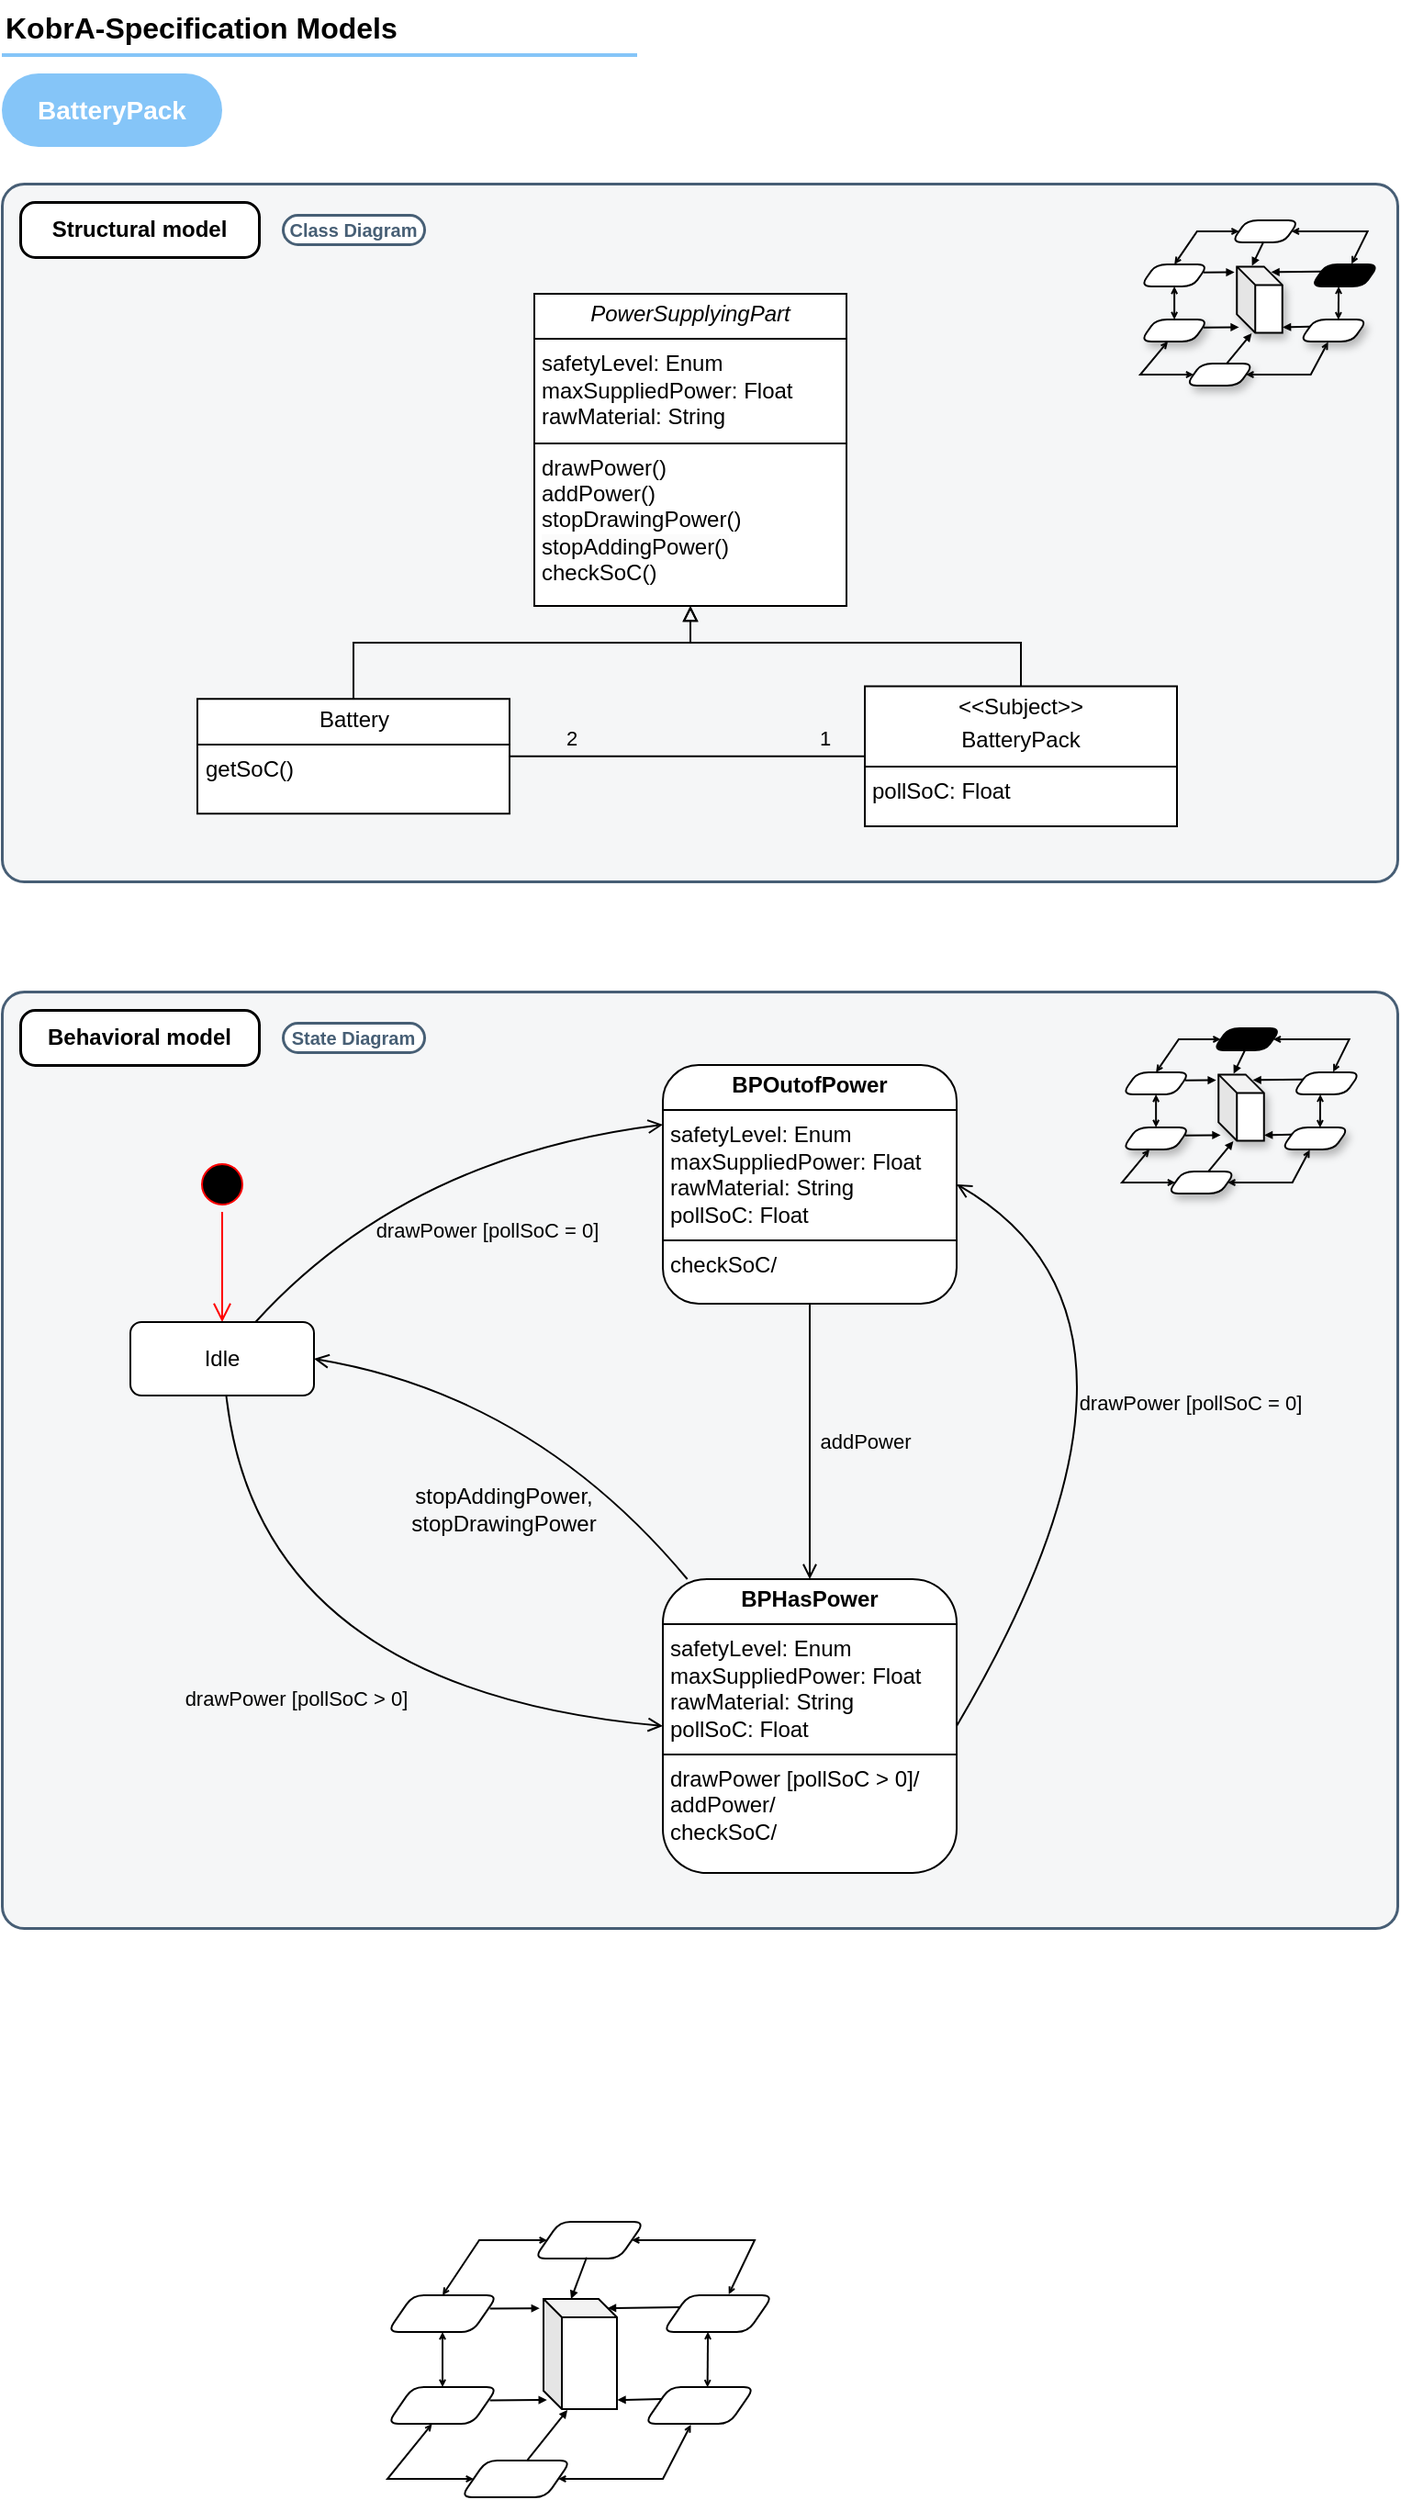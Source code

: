 <mxfile version="26.0.4">
  <diagram name="Page-1" id="dAf6fVYAmUhkkcVzqibn">
    <mxGraphModel dx="1129" dy="749" grid="1" gridSize="10" guides="1" tooltips="1" connect="1" arrows="1" fold="1" page="1" pageScale="1" pageWidth="827" pageHeight="1169" math="0" shadow="0">
      <root>
        <mxCell id="0" />
        <mxCell id="1" parent="0" />
        <mxCell id="8q97kudcN3n-cvF4AVTS-33" value="" style="rounded=1;whiteSpace=wrap;html=1;strokeColor=#475E75;fillColor=#F5F6F7;arcSize=24;absoluteArcSize=1;imageWidth=64;imageHeight=64;strokeWidth=1.5;" vertex="1" parent="1">
          <mxGeometry x="40" y="140" width="760" height="380" as="geometry" />
        </mxCell>
        <mxCell id="8q97kudcN3n-cvF4AVTS-22" value="&lt;b&gt;KobrA-Specification Models&lt;/b&gt;" style="text;fontSize=16;verticalAlign=middle;strokeColor=none;fillColor=none;whiteSpace=wrap;html=1;" vertex="1" parent="1">
          <mxGeometry x="40" y="40" width="346" height="30" as="geometry" />
        </mxCell>
        <mxCell id="8q97kudcN3n-cvF4AVTS-23" value="" style="dashed=0;shape=line;strokeWidth=2;noLabel=1;strokeColor=#0C8CF2;opacity=50;" vertex="1" parent="1">
          <mxGeometry x="40" y="65" width="346" height="10" as="geometry" />
        </mxCell>
        <mxCell id="8q97kudcN3n-cvF4AVTS-28" style="edgeStyle=orthogonalEdgeStyle;rounded=0;orthogonalLoop=1;jettySize=auto;html=1;entryX=0;entryY=0.5;entryDx=0;entryDy=0;endArrow=none;endFill=0;endSize=16;exitX=1;exitY=0.5;exitDx=0;exitDy=0;" edge="1" parent="1" source="8q97kudcN3n-cvF4AVTS-277" target="8q97kudcN3n-cvF4AVTS-275">
          <mxGeometry relative="1" as="geometry">
            <mxPoint x="336.0" y="525" as="sourcePoint" />
            <mxPoint x="440" y="525" as="targetPoint" />
          </mxGeometry>
        </mxCell>
        <mxCell id="8q97kudcN3n-cvF4AVTS-218" value="1" style="edgeLabel;html=1;align=center;verticalAlign=middle;resizable=0;points=[];labelBackgroundColor=none;" vertex="1" connectable="0" parent="8q97kudcN3n-cvF4AVTS-28">
          <mxGeometry x="0.731" y="-1" relative="1" as="geometry">
            <mxPoint x="4" y="-11" as="offset" />
          </mxGeometry>
        </mxCell>
        <mxCell id="8q97kudcN3n-cvF4AVTS-219" value="2" style="edgeLabel;html=1;align=center;verticalAlign=middle;resizable=0;points=[];labelBackgroundColor=none;" vertex="1" connectable="0" parent="8q97kudcN3n-cvF4AVTS-28">
          <mxGeometry x="-0.575" relative="1" as="geometry">
            <mxPoint x="-8" y="-10" as="offset" />
          </mxGeometry>
        </mxCell>
        <mxCell id="8q97kudcN3n-cvF4AVTS-34" value="&lt;b&gt;Structural model&lt;/b&gt;" style="rounded=1;whiteSpace=wrap;html=1;strokeWidth=1.5;arcSize=16;perimeterSpacing=0;absoluteArcSize=1;" vertex="1" parent="1">
          <mxGeometry x="50" y="150" width="130" height="30" as="geometry" />
        </mxCell>
        <mxCell id="8q97kudcN3n-cvF4AVTS-36" value="" style="rounded=1;whiteSpace=wrap;html=1;strokeColor=#475E75;fillColor=#F5F6F7;arcSize=24;absoluteArcSize=1;imageWidth=64;imageHeight=64;strokeWidth=1.5;" vertex="1" parent="1">
          <mxGeometry x="40" y="580" width="760" height="510" as="geometry" />
        </mxCell>
        <mxCell id="8q97kudcN3n-cvF4AVTS-37" value="&lt;b&gt;Behavioral model&lt;/b&gt;" style="rounded=1;whiteSpace=wrap;html=1;strokeWidth=1.5;arcSize=16;perimeterSpacing=0;absoluteArcSize=1;" vertex="1" parent="1">
          <mxGeometry x="50" y="590" width="130" height="30" as="geometry" />
        </mxCell>
        <mxCell id="8q97kudcN3n-cvF4AVTS-171" value="" style="group;glass=0;" vertex="1" connectable="0" parent="1">
          <mxGeometry x="250" y="1250" width="210" height="150" as="geometry" />
        </mxCell>
        <mxCell id="8q97kudcN3n-cvF4AVTS-38" value="" style="shape=parallelogram;html=1;strokeWidth=1;perimeter=parallelogramPerimeter;whiteSpace=wrap;rounded=1;arcSize=12;size=0.23;" vertex="1" parent="8q97kudcN3n-cvF4AVTS-171">
          <mxGeometry x="150" y="40" width="60" height="20" as="geometry" />
        </mxCell>
        <mxCell id="8q97kudcN3n-cvF4AVTS-39" value="" style="shape=parallelogram;html=1;strokeWidth=1;perimeter=parallelogramPerimeter;whiteSpace=wrap;rounded=1;arcSize=12;size=0.23;" vertex="1" parent="8q97kudcN3n-cvF4AVTS-171">
          <mxGeometry x="80" width="60" height="20" as="geometry" />
        </mxCell>
        <mxCell id="8q97kudcN3n-cvF4AVTS-40" value="" style="shape=parallelogram;html=1;strokeWidth=1;perimeter=parallelogramPerimeter;whiteSpace=wrap;rounded=1;arcSize=12;size=0.23;" vertex="1" parent="8q97kudcN3n-cvF4AVTS-171">
          <mxGeometry y="40" width="60" height="20" as="geometry" />
        </mxCell>
        <mxCell id="8q97kudcN3n-cvF4AVTS-54" value="" style="edgeStyle=isometricEdgeStyle;endArrow=none;html=1;elbow=vertical;rounded=0;entryX=1;entryY=0.5;entryDx=0;entryDy=0;exitX=1;exitY=0.5;exitDx=0;exitDy=0;" edge="1" parent="8q97kudcN3n-cvF4AVTS-171" source="8q97kudcN3n-cvF4AVTS-39" target="8q97kudcN3n-cvF4AVTS-39">
          <mxGeometry width="50" height="100" relative="1" as="geometry">
            <mxPoint x="145" y="120" as="sourcePoint" />
            <mxPoint x="195" y="20" as="targetPoint" />
            <Array as="points" />
          </mxGeometry>
        </mxCell>
        <mxCell id="8q97kudcN3n-cvF4AVTS-66" value="" style="endArrow=open;html=1;rounded=0;endSize=2;entryX=1;entryY=0.5;entryDx=0;entryDy=0;exitX=0.598;exitY=-0.024;exitDx=0;exitDy=0;exitPerimeter=0;startArrow=open;startFill=0;endFill=0;startSize=2;" edge="1" parent="8q97kudcN3n-cvF4AVTS-171" source="8q97kudcN3n-cvF4AVTS-38" target="8q97kudcN3n-cvF4AVTS-39">
          <mxGeometry width="50" height="50" relative="1" as="geometry">
            <mxPoint x="190" y="50" as="sourcePoint" />
            <mxPoint x="153.1" y="20" as="targetPoint" />
            <Array as="points">
              <mxPoint x="200" y="10" />
            </Array>
          </mxGeometry>
        </mxCell>
        <mxCell id="8q97kudcN3n-cvF4AVTS-67" value="" style="endArrow=open;html=1;rounded=0;endSize=2;entryX=0;entryY=0.5;entryDx=0;entryDy=0;exitX=0.5;exitY=0;exitDx=0;exitDy=0;strokeColor=default;align=center;verticalAlign=middle;fontFamily=Helvetica;fontSize=11;fontColor=default;labelBackgroundColor=default;startArrow=open;startFill=0;startSize=2;endFill=0;" edge="1" parent="8q97kudcN3n-cvF4AVTS-171" source="8q97kudcN3n-cvF4AVTS-40" target="8q97kudcN3n-cvF4AVTS-39">
          <mxGeometry width="50" height="50" relative="1" as="geometry">
            <mxPoint x="96" y="40" as="sourcePoint" />
            <mxPoint x="83" y="20" as="targetPoint" />
            <Array as="points">
              <mxPoint x="50" y="10" />
            </Array>
          </mxGeometry>
        </mxCell>
        <mxCell id="8q97kudcN3n-cvF4AVTS-70" value="" style="shape=cube;whiteSpace=wrap;html=1;boundedLbl=1;backgroundOutline=1;darkOpacity=0.05;darkOpacity2=0.1;size=10;" vertex="1" parent="8q97kudcN3n-cvF4AVTS-171">
          <mxGeometry x="85" y="42" width="40" height="60" as="geometry" />
        </mxCell>
        <mxCell id="8q97kudcN3n-cvF4AVTS-71" value="" style="endArrow=block;html=1;rounded=0;exitX=0.475;exitY=0.969;exitDx=0;exitDy=0;exitPerimeter=0;entryX=0;entryY=0;entryDx=15;entryDy=0;entryPerimeter=0;endSize=2;strokeColor=default;align=center;verticalAlign=middle;fontFamily=Helvetica;fontSize=11;fontColor=default;labelBackgroundColor=default;endFill=1;" edge="1" parent="8q97kudcN3n-cvF4AVTS-171" source="8q97kudcN3n-cvF4AVTS-39" target="8q97kudcN3n-cvF4AVTS-70">
          <mxGeometry width="50" height="50" relative="1" as="geometry">
            <mxPoint x="120" y="130" as="sourcePoint" />
            <mxPoint x="170" y="80" as="targetPoint" />
          </mxGeometry>
        </mxCell>
        <mxCell id="8q97kudcN3n-cvF4AVTS-72" value="" style="endArrow=block;html=1;rounded=0;exitX=0;exitY=0.25;exitDx=0;exitDy=0;entryX=0;entryY=0;entryDx=35;entryDy=5;entryPerimeter=0;endSize=2;strokeColor=default;align=center;verticalAlign=middle;fontFamily=Helvetica;fontSize=11;fontColor=default;labelBackgroundColor=default;endFill=1;" edge="1" parent="8q97kudcN3n-cvF4AVTS-171" source="8q97kudcN3n-cvF4AVTS-38" target="8q97kudcN3n-cvF4AVTS-70">
          <mxGeometry width="50" height="50" relative="1" as="geometry">
            <mxPoint x="115" y="30" as="sourcePoint" />
            <mxPoint x="115" y="50" as="targetPoint" />
          </mxGeometry>
        </mxCell>
        <mxCell id="8q97kudcN3n-cvF4AVTS-73" value="" style="endArrow=block;html=1;rounded=0;exitX=0.93;exitY=0.361;exitDx=0;exitDy=0;entryX=-0.052;entryY=0.085;entryDx=0;entryDy=0;entryPerimeter=0;endSize=2;exitPerimeter=0;endFill=1;" edge="1" parent="8q97kudcN3n-cvF4AVTS-171" source="8q97kudcN3n-cvF4AVTS-40" target="8q97kudcN3n-cvF4AVTS-70">
          <mxGeometry width="50" height="50" relative="1" as="geometry">
            <mxPoint x="169" y="57" as="sourcePoint" />
            <mxPoint x="135" y="57" as="targetPoint" />
          </mxGeometry>
        </mxCell>
        <mxCell id="8q97kudcN3n-cvF4AVTS-74" value="" style="shape=parallelogram;html=1;strokeWidth=1;perimeter=parallelogramPerimeter;whiteSpace=wrap;rounded=1;arcSize=12;size=0.23;" vertex="1" parent="8q97kudcN3n-cvF4AVTS-171">
          <mxGeometry x="140" y="90" width="60" height="20" as="geometry" />
        </mxCell>
        <mxCell id="8q97kudcN3n-cvF4AVTS-75" value="" style="shape=parallelogram;html=1;strokeWidth=1;perimeter=parallelogramPerimeter;whiteSpace=wrap;rounded=1;arcSize=12;size=0.23;" vertex="1" parent="8q97kudcN3n-cvF4AVTS-171">
          <mxGeometry x="40" y="130" width="60" height="20" as="geometry" />
        </mxCell>
        <mxCell id="8q97kudcN3n-cvF4AVTS-76" value="" style="shape=parallelogram;html=1;strokeWidth=1;perimeter=parallelogramPerimeter;whiteSpace=wrap;rounded=1;arcSize=12;size=0.23;" vertex="1" parent="8q97kudcN3n-cvF4AVTS-171">
          <mxGeometry y="90" width="60" height="20" as="geometry" />
        </mxCell>
        <mxCell id="8q97kudcN3n-cvF4AVTS-77" value="" style="edgeStyle=isometricEdgeStyle;endArrow=none;html=1;elbow=vertical;rounded=0;entryX=1;entryY=0.5;entryDx=0;entryDy=0;exitX=1;exitY=0.5;exitDx=0;exitDy=0;" edge="1" parent="8q97kudcN3n-cvF4AVTS-171" source="8q97kudcN3n-cvF4AVTS-75" target="8q97kudcN3n-cvF4AVTS-75">
          <mxGeometry width="50" height="100" relative="1" as="geometry">
            <mxPoint x="135" y="170" as="sourcePoint" />
            <mxPoint x="185" y="70" as="targetPoint" />
            <Array as="points" />
          </mxGeometry>
        </mxCell>
        <mxCell id="8q97kudcN3n-cvF4AVTS-78" value="" style="endArrow=open;html=1;rounded=0;endSize=2;entryX=1;entryY=0.5;entryDx=0;entryDy=0;exitX=0.421;exitY=1.024;exitDx=0;exitDy=0;exitPerimeter=0;strokeColor=default;align=center;verticalAlign=middle;fontFamily=Helvetica;fontSize=11;fontColor=default;labelBackgroundColor=default;startArrow=open;startFill=0;startSize=2;endFill=0;" edge="1" parent="8q97kudcN3n-cvF4AVTS-171" source="8q97kudcN3n-cvF4AVTS-74" target="8q97kudcN3n-cvF4AVTS-75">
          <mxGeometry width="50" height="50" relative="1" as="geometry">
            <mxPoint x="180" y="100" as="sourcePoint" />
            <mxPoint x="143.1" y="70" as="targetPoint" />
            <Array as="points">
              <mxPoint x="150" y="140" />
            </Array>
          </mxGeometry>
        </mxCell>
        <mxCell id="8q97kudcN3n-cvF4AVTS-79" value="" style="endArrow=open;html=1;rounded=0;endSize=2;entryX=0;entryY=0.5;entryDx=0;entryDy=0;exitX=0.405;exitY=1.002;exitDx=0;exitDy=0;exitPerimeter=0;strokeColor=default;align=center;verticalAlign=middle;fontFamily=Helvetica;fontSize=11;fontColor=default;labelBackgroundColor=default;startArrow=open;startFill=0;startSize=2;endFill=0;" edge="1" parent="8q97kudcN3n-cvF4AVTS-171" source="8q97kudcN3n-cvF4AVTS-76" target="8q97kudcN3n-cvF4AVTS-75">
          <mxGeometry width="50" height="50" relative="1" as="geometry">
            <mxPoint x="86" y="90" as="sourcePoint" />
            <mxPoint x="73" y="70" as="targetPoint" />
            <Array as="points">
              <mxPoint y="140" />
            </Array>
          </mxGeometry>
        </mxCell>
        <mxCell id="8q97kudcN3n-cvF4AVTS-80" value="" style="endArrow=block;html=1;rounded=0;exitX=0.605;exitY=-0.013;exitDx=0;exitDy=0;exitPerimeter=0;entryX=0.326;entryY=1.008;entryDx=0;entryDy=0;entryPerimeter=0;endSize=2;strokeColor=default;align=center;verticalAlign=middle;fontFamily=Helvetica;fontSize=11;fontColor=default;labelBackgroundColor=default;endFill=1;" edge="1" parent="8q97kudcN3n-cvF4AVTS-171" source="8q97kudcN3n-cvF4AVTS-75" target="8q97kudcN3n-cvF4AVTS-70">
          <mxGeometry width="50" height="50" relative="1" as="geometry">
            <mxPoint x="110" y="180" as="sourcePoint" />
            <mxPoint x="95" y="92" as="targetPoint" />
          </mxGeometry>
        </mxCell>
        <mxCell id="8q97kudcN3n-cvF4AVTS-81" value="" style="endArrow=block;html=1;rounded=0;exitX=0;exitY=0.25;exitDx=0;exitDy=0;endSize=2;entryX=1.006;entryY=0.917;entryDx=0;entryDy=0;entryPerimeter=0;strokeColor=default;align=center;verticalAlign=middle;fontFamily=Helvetica;fontSize=11;fontColor=default;labelBackgroundColor=default;endFill=1;" edge="1" parent="8q97kudcN3n-cvF4AVTS-171" source="8q97kudcN3n-cvF4AVTS-74" target="8q97kudcN3n-cvF4AVTS-70">
          <mxGeometry width="50" height="50" relative="1" as="geometry">
            <mxPoint x="105" y="80" as="sourcePoint" />
            <mxPoint x="130" y="97" as="targetPoint" />
          </mxGeometry>
        </mxCell>
        <mxCell id="8q97kudcN3n-cvF4AVTS-82" value="" style="endArrow=block;html=1;rounded=0;exitX=0.93;exitY=0.361;exitDx=0;exitDy=0;entryX=0.047;entryY=0.917;entryDx=0;entryDy=0;entryPerimeter=0;endSize=2;exitPerimeter=0;strokeColor=default;align=center;verticalAlign=middle;fontFamily=Helvetica;fontSize=11;fontColor=default;labelBackgroundColor=default;endFill=1;" edge="1" parent="8q97kudcN3n-cvF4AVTS-171" source="8q97kudcN3n-cvF4AVTS-76" target="8q97kudcN3n-cvF4AVTS-70">
          <mxGeometry width="50" height="50" relative="1" as="geometry">
            <mxPoint x="159" y="107" as="sourcePoint" />
            <mxPoint x="78" y="97" as="targetPoint" />
          </mxGeometry>
        </mxCell>
        <mxCell id="8q97kudcN3n-cvF4AVTS-83" value="" style="endArrow=open;startArrow=open;html=1;rounded=0;entryX=0.5;entryY=1;entryDx=0;entryDy=0;exitX=0.5;exitY=0;exitDx=0;exitDy=0;endSize=2;startSize=2;startFill=0;endFill=0;" edge="1" parent="8q97kudcN3n-cvF4AVTS-171" source="8q97kudcN3n-cvF4AVTS-76" target="8q97kudcN3n-cvF4AVTS-40">
          <mxGeometry width="50" height="50" relative="1" as="geometry">
            <mxPoint x="20" y="100" as="sourcePoint" />
            <mxPoint x="70" y="50" as="targetPoint" />
          </mxGeometry>
        </mxCell>
        <mxCell id="8q97kudcN3n-cvF4AVTS-84" value="" style="endArrow=open;startArrow=open;html=1;rounded=0;entryX=0.409;entryY=0.996;entryDx=0;entryDy=0;exitX=0.572;exitY=0.009;exitDx=0;exitDy=0;endSize=2;startSize=2;startFill=0;endFill=0;entryPerimeter=0;exitPerimeter=0;" edge="1" parent="8q97kudcN3n-cvF4AVTS-171" source="8q97kudcN3n-cvF4AVTS-74" target="8q97kudcN3n-cvF4AVTS-38">
          <mxGeometry width="50" height="50" relative="1" as="geometry">
            <mxPoint x="179.81" y="90" as="sourcePoint" />
            <mxPoint x="179.81" y="60" as="targetPoint" />
          </mxGeometry>
        </mxCell>
        <mxCell id="8q97kudcN3n-cvF4AVTS-172" value="" style="group;glass=0;shadow=0;" vertex="1" connectable="0" parent="1">
          <mxGeometry x="650" y="600" width="130" height="90" as="geometry" />
        </mxCell>
        <mxCell id="8q97kudcN3n-cvF4AVTS-173" value="" style="shape=parallelogram;html=1;strokeWidth=1;perimeter=parallelogramPerimeter;whiteSpace=wrap;rounded=1;arcSize=12;size=0.23;shadow=0;" vertex="1" parent="8q97kudcN3n-cvF4AVTS-172">
          <mxGeometry x="92.857" y="24" width="37.143" height="12" as="geometry" />
        </mxCell>
        <mxCell id="8q97kudcN3n-cvF4AVTS-174" value="" style="shape=parallelogram;html=1;strokeWidth=1;perimeter=parallelogramPerimeter;whiteSpace=wrap;rounded=1;arcSize=12;size=0.23;shadow=0;fillColor=#000000;" vertex="1" parent="8q97kudcN3n-cvF4AVTS-172">
          <mxGeometry x="49.524" width="37.143" height="12" as="geometry" />
        </mxCell>
        <mxCell id="8q97kudcN3n-cvF4AVTS-175" value="" style="shape=parallelogram;html=1;strokeWidth=1;perimeter=parallelogramPerimeter;whiteSpace=wrap;rounded=1;arcSize=12;size=0.23;shadow=0;" vertex="1" parent="8q97kudcN3n-cvF4AVTS-172">
          <mxGeometry y="24" width="37.143" height="12" as="geometry" />
        </mxCell>
        <mxCell id="8q97kudcN3n-cvF4AVTS-176" value="" style="edgeStyle=isometricEdgeStyle;endArrow=none;html=1;elbow=vertical;rounded=0;entryX=1;entryY=0.5;entryDx=0;entryDy=0;exitX=1;exitY=0.5;exitDx=0;exitDy=0;" edge="1" parent="8q97kudcN3n-cvF4AVTS-172" source="8q97kudcN3n-cvF4AVTS-174" target="8q97kudcN3n-cvF4AVTS-174">
          <mxGeometry width="50" height="100" relative="1" as="geometry">
            <mxPoint x="89.762" y="72" as="sourcePoint" />
            <mxPoint x="120.714" y="12" as="targetPoint" />
            <Array as="points" />
          </mxGeometry>
        </mxCell>
        <mxCell id="8q97kudcN3n-cvF4AVTS-177" value="" style="endArrow=open;html=1;rounded=0;endSize=2;entryX=1;entryY=0.5;entryDx=0;entryDy=0;exitX=0.598;exitY=-0.024;exitDx=0;exitDy=0;exitPerimeter=0;startArrow=open;startFill=0;endFill=0;startSize=2;" edge="1" parent="8q97kudcN3n-cvF4AVTS-172" source="8q97kudcN3n-cvF4AVTS-173" target="8q97kudcN3n-cvF4AVTS-174">
          <mxGeometry width="50" height="50" relative="1" as="geometry">
            <mxPoint x="117.619" y="30" as="sourcePoint" />
            <mxPoint x="94.776" y="12" as="targetPoint" />
            <Array as="points">
              <mxPoint x="123.81" y="6" />
            </Array>
          </mxGeometry>
        </mxCell>
        <mxCell id="8q97kudcN3n-cvF4AVTS-178" value="" style="endArrow=open;html=1;rounded=0;endSize=2;entryX=0;entryY=0.5;entryDx=0;entryDy=0;exitX=0.5;exitY=0;exitDx=0;exitDy=0;strokeColor=default;align=center;verticalAlign=middle;fontFamily=Helvetica;fontSize=11;fontColor=default;labelBackgroundColor=default;startArrow=open;startFill=0;startSize=2;endFill=0;" edge="1" parent="8q97kudcN3n-cvF4AVTS-172" source="8q97kudcN3n-cvF4AVTS-175" target="8q97kudcN3n-cvF4AVTS-174">
          <mxGeometry width="50" height="50" relative="1" as="geometry">
            <mxPoint x="59.429" y="24" as="sourcePoint" />
            <mxPoint x="51.381" y="12" as="targetPoint" />
            <Array as="points">
              <mxPoint x="30.952" y="6" />
            </Array>
          </mxGeometry>
        </mxCell>
        <mxCell id="8q97kudcN3n-cvF4AVTS-179" value="" style="shape=cube;whiteSpace=wrap;html=1;boundedLbl=1;backgroundOutline=1;darkOpacity=0.05;darkOpacity2=0.1;size=10;shadow=1;" vertex="1" parent="8q97kudcN3n-cvF4AVTS-172">
          <mxGeometry x="52.619" y="25.2" width="24.762" height="36" as="geometry" />
        </mxCell>
        <mxCell id="8q97kudcN3n-cvF4AVTS-180" value="" style="endArrow=block;html=1;rounded=0;exitX=0.475;exitY=0.969;exitDx=0;exitDy=0;exitPerimeter=0;entryX=0.332;entryY=-0.012;entryDx=0;entryDy=0;entryPerimeter=0;endSize=2;strokeColor=default;align=center;verticalAlign=middle;fontFamily=Helvetica;fontSize=11;fontColor=default;labelBackgroundColor=default;endFill=1;" edge="1" parent="8q97kudcN3n-cvF4AVTS-172" source="8q97kudcN3n-cvF4AVTS-174" target="8q97kudcN3n-cvF4AVTS-179">
          <mxGeometry width="50" height="50" relative="1" as="geometry">
            <mxPoint x="74.286" y="78" as="sourcePoint" />
            <mxPoint x="105.238" y="48" as="targetPoint" />
          </mxGeometry>
        </mxCell>
        <mxCell id="8q97kudcN3n-cvF4AVTS-181" value="" style="endArrow=block;html=1;rounded=0;exitX=0;exitY=0.25;exitDx=0;exitDy=0;entryX=0.753;entryY=0.083;entryDx=0;entryDy=0;entryPerimeter=0;endSize=2;strokeColor=default;align=center;verticalAlign=middle;fontFamily=Helvetica;fontSize=11;fontColor=default;labelBackgroundColor=default;endFill=1;" edge="1" parent="8q97kudcN3n-cvF4AVTS-172" source="8q97kudcN3n-cvF4AVTS-173" target="8q97kudcN3n-cvF4AVTS-179">
          <mxGeometry width="50" height="50" relative="1" as="geometry">
            <mxPoint x="71.19" y="18" as="sourcePoint" />
            <mxPoint x="71.19" y="30" as="targetPoint" />
          </mxGeometry>
        </mxCell>
        <mxCell id="8q97kudcN3n-cvF4AVTS-182" value="" style="endArrow=block;html=1;rounded=0;exitX=0.93;exitY=0.361;exitDx=0;exitDy=0;entryX=-0.052;entryY=0.085;entryDx=0;entryDy=0;entryPerimeter=0;endSize=2;exitPerimeter=0;endFill=1;" edge="1" parent="8q97kudcN3n-cvF4AVTS-172" source="8q97kudcN3n-cvF4AVTS-175" target="8q97kudcN3n-cvF4AVTS-179">
          <mxGeometry width="50" height="50" relative="1" as="geometry">
            <mxPoint x="104.619" y="34.2" as="sourcePoint" />
            <mxPoint x="83.571" y="34.2" as="targetPoint" />
          </mxGeometry>
        </mxCell>
        <mxCell id="8q97kudcN3n-cvF4AVTS-183" value="" style="shape=parallelogram;html=1;strokeWidth=1;perimeter=parallelogramPerimeter;whiteSpace=wrap;rounded=1;arcSize=12;size=0.23;shadow=1;" vertex="1" parent="8q97kudcN3n-cvF4AVTS-172">
          <mxGeometry x="86.667" y="54" width="37.143" height="12" as="geometry" />
        </mxCell>
        <mxCell id="8q97kudcN3n-cvF4AVTS-184" value="" style="shape=parallelogram;html=1;strokeWidth=1;perimeter=parallelogramPerimeter;whiteSpace=wrap;rounded=1;arcSize=12;size=0.23;shadow=1;" vertex="1" parent="8q97kudcN3n-cvF4AVTS-172">
          <mxGeometry x="24.762" y="78" width="37.143" height="12" as="geometry" />
        </mxCell>
        <mxCell id="8q97kudcN3n-cvF4AVTS-185" value="" style="shape=parallelogram;html=1;strokeWidth=1;perimeter=parallelogramPerimeter;whiteSpace=wrap;rounded=1;arcSize=12;size=0.23;shadow=1;" vertex="1" parent="8q97kudcN3n-cvF4AVTS-172">
          <mxGeometry y="54" width="37.143" height="12" as="geometry" />
        </mxCell>
        <mxCell id="8q97kudcN3n-cvF4AVTS-186" value="" style="edgeStyle=isometricEdgeStyle;endArrow=none;html=1;elbow=vertical;rounded=0;entryX=1;entryY=0.5;entryDx=0;entryDy=0;exitX=1;exitY=0.5;exitDx=0;exitDy=0;" edge="1" parent="8q97kudcN3n-cvF4AVTS-172" source="8q97kudcN3n-cvF4AVTS-184" target="8q97kudcN3n-cvF4AVTS-184">
          <mxGeometry width="50" height="100" relative="1" as="geometry">
            <mxPoint x="83.571" y="102" as="sourcePoint" />
            <mxPoint x="114.524" y="42" as="targetPoint" />
            <Array as="points" />
          </mxGeometry>
        </mxCell>
        <mxCell id="8q97kudcN3n-cvF4AVTS-187" value="" style="endArrow=open;html=1;rounded=0;endSize=2;entryX=1;entryY=0.5;entryDx=0;entryDy=0;exitX=0.421;exitY=1.024;exitDx=0;exitDy=0;exitPerimeter=0;strokeColor=default;align=center;verticalAlign=middle;fontFamily=Helvetica;fontSize=11;fontColor=default;labelBackgroundColor=default;startArrow=open;startFill=0;startSize=2;endFill=0;" edge="1" parent="8q97kudcN3n-cvF4AVTS-172" source="8q97kudcN3n-cvF4AVTS-183" target="8q97kudcN3n-cvF4AVTS-184">
          <mxGeometry width="50" height="50" relative="1" as="geometry">
            <mxPoint x="111.429" y="60" as="sourcePoint" />
            <mxPoint x="88.586" y="42" as="targetPoint" />
            <Array as="points">
              <mxPoint x="92.857" y="84" />
            </Array>
          </mxGeometry>
        </mxCell>
        <mxCell id="8q97kudcN3n-cvF4AVTS-188" value="" style="endArrow=open;html=1;rounded=0;endSize=2;entryX=0;entryY=0.5;entryDx=0;entryDy=0;exitX=0.405;exitY=1.002;exitDx=0;exitDy=0;exitPerimeter=0;strokeColor=default;align=center;verticalAlign=middle;fontFamily=Helvetica;fontSize=11;fontColor=default;labelBackgroundColor=default;startArrow=open;startFill=0;startSize=2;endFill=0;" edge="1" parent="8q97kudcN3n-cvF4AVTS-172" source="8q97kudcN3n-cvF4AVTS-185" target="8q97kudcN3n-cvF4AVTS-184">
          <mxGeometry width="50" height="50" relative="1" as="geometry">
            <mxPoint x="53.238" y="54" as="sourcePoint" />
            <mxPoint x="45.19" y="42" as="targetPoint" />
            <Array as="points">
              <mxPoint y="84" />
            </Array>
          </mxGeometry>
        </mxCell>
        <mxCell id="8q97kudcN3n-cvF4AVTS-189" value="" style="endArrow=block;html=1;rounded=0;exitX=0.605;exitY=-0.013;exitDx=0;exitDy=0;exitPerimeter=0;entryX=0.326;entryY=1.008;entryDx=0;entryDy=0;entryPerimeter=0;endSize=2;strokeColor=default;align=center;verticalAlign=middle;fontFamily=Helvetica;fontSize=11;fontColor=default;labelBackgroundColor=default;endFill=1;" edge="1" parent="8q97kudcN3n-cvF4AVTS-172" source="8q97kudcN3n-cvF4AVTS-184" target="8q97kudcN3n-cvF4AVTS-179">
          <mxGeometry width="50" height="50" relative="1" as="geometry">
            <mxPoint x="68.095" y="108" as="sourcePoint" />
            <mxPoint x="58.81" y="55.2" as="targetPoint" />
          </mxGeometry>
        </mxCell>
        <mxCell id="8q97kudcN3n-cvF4AVTS-190" value="" style="endArrow=block;html=1;rounded=0;exitX=0;exitY=0.25;exitDx=0;exitDy=0;endSize=2;entryX=1.006;entryY=0.917;entryDx=0;entryDy=0;entryPerimeter=0;strokeColor=default;align=center;verticalAlign=middle;fontFamily=Helvetica;fontSize=11;fontColor=default;labelBackgroundColor=default;endFill=1;" edge="1" parent="8q97kudcN3n-cvF4AVTS-172" source="8q97kudcN3n-cvF4AVTS-183" target="8q97kudcN3n-cvF4AVTS-179">
          <mxGeometry width="50" height="50" relative="1" as="geometry">
            <mxPoint x="65" y="48" as="sourcePoint" />
            <mxPoint x="80.476" y="58.2" as="targetPoint" />
          </mxGeometry>
        </mxCell>
        <mxCell id="8q97kudcN3n-cvF4AVTS-191" value="" style="endArrow=block;html=1;rounded=0;exitX=0.93;exitY=0.361;exitDx=0;exitDy=0;entryX=0.047;entryY=0.917;entryDx=0;entryDy=0;entryPerimeter=0;endSize=2;exitPerimeter=0;strokeColor=default;align=center;verticalAlign=middle;fontFamily=Helvetica;fontSize=11;fontColor=default;labelBackgroundColor=default;endFill=1;" edge="1" parent="8q97kudcN3n-cvF4AVTS-172" source="8q97kudcN3n-cvF4AVTS-185" target="8q97kudcN3n-cvF4AVTS-179">
          <mxGeometry width="50" height="50" relative="1" as="geometry">
            <mxPoint x="98.429" y="64.2" as="sourcePoint" />
            <mxPoint x="48.286" y="58.2" as="targetPoint" />
          </mxGeometry>
        </mxCell>
        <mxCell id="8q97kudcN3n-cvF4AVTS-192" value="" style="endArrow=open;startArrow=open;html=1;rounded=0;entryX=0.5;entryY=1;entryDx=0;entryDy=0;exitX=0.5;exitY=0;exitDx=0;exitDy=0;endSize=2;startSize=2;startFill=0;endFill=0;" edge="1" parent="8q97kudcN3n-cvF4AVTS-172" source="8q97kudcN3n-cvF4AVTS-185" target="8q97kudcN3n-cvF4AVTS-175">
          <mxGeometry width="50" height="50" relative="1" as="geometry">
            <mxPoint x="12.381" y="60" as="sourcePoint" />
            <mxPoint x="43.333" y="30" as="targetPoint" />
          </mxGeometry>
        </mxCell>
        <mxCell id="8q97kudcN3n-cvF4AVTS-193" value="" style="endArrow=open;startArrow=open;html=1;rounded=0;entryX=0.409;entryY=0.996;entryDx=0;entryDy=0;exitX=0.572;exitY=0.009;exitDx=0;exitDy=0;endSize=2;startSize=2;startFill=0;endFill=0;entryPerimeter=0;exitPerimeter=0;" edge="1" parent="8q97kudcN3n-cvF4AVTS-172" source="8q97kudcN3n-cvF4AVTS-183" target="8q97kudcN3n-cvF4AVTS-173">
          <mxGeometry width="50" height="50" relative="1" as="geometry">
            <mxPoint x="111.311" y="54" as="sourcePoint" />
            <mxPoint x="111.311" y="36" as="targetPoint" />
          </mxGeometry>
        </mxCell>
        <mxCell id="8q97kudcN3n-cvF4AVTS-220" value="" style="group;glass=0;shadow=0;" vertex="1" connectable="0" parent="1">
          <mxGeometry x="660" y="160" width="130" height="90" as="geometry" />
        </mxCell>
        <mxCell id="8q97kudcN3n-cvF4AVTS-221" value="" style="shape=parallelogram;html=1;strokeWidth=1;perimeter=parallelogramPerimeter;whiteSpace=wrap;rounded=1;arcSize=12;size=0.23;fillColor=#000000;shadow=0;" vertex="1" parent="8q97kudcN3n-cvF4AVTS-220">
          <mxGeometry x="92.857" y="24" width="37.143" height="12" as="geometry" />
        </mxCell>
        <mxCell id="8q97kudcN3n-cvF4AVTS-222" value="" style="shape=parallelogram;html=1;strokeWidth=1;perimeter=parallelogramPerimeter;whiteSpace=wrap;rounded=1;arcSize=12;size=0.23;shadow=0;" vertex="1" parent="8q97kudcN3n-cvF4AVTS-220">
          <mxGeometry x="49.524" width="37.143" height="12" as="geometry" />
        </mxCell>
        <mxCell id="8q97kudcN3n-cvF4AVTS-223" value="" style="shape=parallelogram;html=1;strokeWidth=1;perimeter=parallelogramPerimeter;whiteSpace=wrap;rounded=1;arcSize=12;size=0.23;shadow=0;" vertex="1" parent="8q97kudcN3n-cvF4AVTS-220">
          <mxGeometry y="24" width="37.143" height="12" as="geometry" />
        </mxCell>
        <mxCell id="8q97kudcN3n-cvF4AVTS-224" value="" style="edgeStyle=isometricEdgeStyle;endArrow=none;html=1;elbow=vertical;rounded=0;entryX=1;entryY=0.5;entryDx=0;entryDy=0;exitX=1;exitY=0.5;exitDx=0;exitDy=0;" edge="1" parent="8q97kudcN3n-cvF4AVTS-220" source="8q97kudcN3n-cvF4AVTS-222" target="8q97kudcN3n-cvF4AVTS-222">
          <mxGeometry width="50" height="100" relative="1" as="geometry">
            <mxPoint x="89.762" y="72" as="sourcePoint" />
            <mxPoint x="120.714" y="12" as="targetPoint" />
            <Array as="points" />
          </mxGeometry>
        </mxCell>
        <mxCell id="8q97kudcN3n-cvF4AVTS-225" value="" style="endArrow=open;html=1;rounded=0;endSize=2;entryX=1;entryY=0.5;entryDx=0;entryDy=0;exitX=0.598;exitY=-0.024;exitDx=0;exitDy=0;exitPerimeter=0;startArrow=open;startFill=0;endFill=0;startSize=2;" edge="1" parent="8q97kudcN3n-cvF4AVTS-220" source="8q97kudcN3n-cvF4AVTS-221" target="8q97kudcN3n-cvF4AVTS-222">
          <mxGeometry width="50" height="50" relative="1" as="geometry">
            <mxPoint x="117.619" y="30" as="sourcePoint" />
            <mxPoint x="94.776" y="12" as="targetPoint" />
            <Array as="points">
              <mxPoint x="123.81" y="6" />
            </Array>
          </mxGeometry>
        </mxCell>
        <mxCell id="8q97kudcN3n-cvF4AVTS-226" value="" style="endArrow=open;html=1;rounded=0;endSize=2;entryX=0;entryY=0.5;entryDx=0;entryDy=0;exitX=0.5;exitY=0;exitDx=0;exitDy=0;strokeColor=default;align=center;verticalAlign=middle;fontFamily=Helvetica;fontSize=11;fontColor=default;labelBackgroundColor=default;startArrow=open;startFill=0;startSize=2;endFill=0;" edge="1" parent="8q97kudcN3n-cvF4AVTS-220" source="8q97kudcN3n-cvF4AVTS-223" target="8q97kudcN3n-cvF4AVTS-222">
          <mxGeometry width="50" height="50" relative="1" as="geometry">
            <mxPoint x="59.429" y="24" as="sourcePoint" />
            <mxPoint x="51.381" y="12" as="targetPoint" />
            <Array as="points">
              <mxPoint x="30.952" y="6" />
            </Array>
          </mxGeometry>
        </mxCell>
        <mxCell id="8q97kudcN3n-cvF4AVTS-227" value="" style="shape=cube;whiteSpace=wrap;html=1;boundedLbl=1;backgroundOutline=1;darkOpacity=0.05;darkOpacity2=0.1;size=10;shadow=1;" vertex="1" parent="8q97kudcN3n-cvF4AVTS-220">
          <mxGeometry x="52.619" y="25.2" width="24.762" height="36" as="geometry" />
        </mxCell>
        <mxCell id="8q97kudcN3n-cvF4AVTS-228" value="" style="endArrow=block;html=1;rounded=0;exitX=0.475;exitY=0.969;exitDx=0;exitDy=0;exitPerimeter=0;entryX=0.332;entryY=-0.012;entryDx=0;entryDy=0;entryPerimeter=0;endSize=2;strokeColor=default;align=center;verticalAlign=middle;fontFamily=Helvetica;fontSize=11;fontColor=default;labelBackgroundColor=default;endFill=1;" edge="1" parent="8q97kudcN3n-cvF4AVTS-220" source="8q97kudcN3n-cvF4AVTS-222" target="8q97kudcN3n-cvF4AVTS-227">
          <mxGeometry width="50" height="50" relative="1" as="geometry">
            <mxPoint x="74.286" y="78" as="sourcePoint" />
            <mxPoint x="105.238" y="48" as="targetPoint" />
          </mxGeometry>
        </mxCell>
        <mxCell id="8q97kudcN3n-cvF4AVTS-229" value="" style="endArrow=block;html=1;rounded=0;exitX=0;exitY=0.25;exitDx=0;exitDy=0;entryX=0.753;entryY=0.083;entryDx=0;entryDy=0;entryPerimeter=0;endSize=2;strokeColor=default;align=center;verticalAlign=middle;fontFamily=Helvetica;fontSize=11;fontColor=default;labelBackgroundColor=default;endFill=1;" edge="1" parent="8q97kudcN3n-cvF4AVTS-220" source="8q97kudcN3n-cvF4AVTS-221" target="8q97kudcN3n-cvF4AVTS-227">
          <mxGeometry width="50" height="50" relative="1" as="geometry">
            <mxPoint x="71.19" y="18" as="sourcePoint" />
            <mxPoint x="71.19" y="30" as="targetPoint" />
          </mxGeometry>
        </mxCell>
        <mxCell id="8q97kudcN3n-cvF4AVTS-230" value="" style="endArrow=block;html=1;rounded=0;exitX=0.93;exitY=0.361;exitDx=0;exitDy=0;entryX=-0.052;entryY=0.085;entryDx=0;entryDy=0;entryPerimeter=0;endSize=2;exitPerimeter=0;endFill=1;" edge="1" parent="8q97kudcN3n-cvF4AVTS-220" source="8q97kudcN3n-cvF4AVTS-223" target="8q97kudcN3n-cvF4AVTS-227">
          <mxGeometry width="50" height="50" relative="1" as="geometry">
            <mxPoint x="104.619" y="34.2" as="sourcePoint" />
            <mxPoint x="83.571" y="34.2" as="targetPoint" />
          </mxGeometry>
        </mxCell>
        <mxCell id="8q97kudcN3n-cvF4AVTS-231" value="" style="shape=parallelogram;html=1;strokeWidth=1;perimeter=parallelogramPerimeter;whiteSpace=wrap;rounded=1;arcSize=12;size=0.23;shadow=1;" vertex="1" parent="8q97kudcN3n-cvF4AVTS-220">
          <mxGeometry x="86.667" y="54" width="37.143" height="12" as="geometry" />
        </mxCell>
        <mxCell id="8q97kudcN3n-cvF4AVTS-232" value="" style="shape=parallelogram;html=1;strokeWidth=1;perimeter=parallelogramPerimeter;whiteSpace=wrap;rounded=1;arcSize=12;size=0.23;shadow=1;" vertex="1" parent="8q97kudcN3n-cvF4AVTS-220">
          <mxGeometry x="24.762" y="78" width="37.143" height="12" as="geometry" />
        </mxCell>
        <mxCell id="8q97kudcN3n-cvF4AVTS-233" value="" style="shape=parallelogram;html=1;strokeWidth=1;perimeter=parallelogramPerimeter;whiteSpace=wrap;rounded=1;arcSize=12;size=0.23;shadow=1;" vertex="1" parent="8q97kudcN3n-cvF4AVTS-220">
          <mxGeometry y="54" width="37.143" height="12" as="geometry" />
        </mxCell>
        <mxCell id="8q97kudcN3n-cvF4AVTS-234" value="" style="edgeStyle=isometricEdgeStyle;endArrow=none;html=1;elbow=vertical;rounded=0;entryX=1;entryY=0.5;entryDx=0;entryDy=0;exitX=1;exitY=0.5;exitDx=0;exitDy=0;" edge="1" parent="8q97kudcN3n-cvF4AVTS-220" source="8q97kudcN3n-cvF4AVTS-232" target="8q97kudcN3n-cvF4AVTS-232">
          <mxGeometry width="50" height="100" relative="1" as="geometry">
            <mxPoint x="83.571" y="102" as="sourcePoint" />
            <mxPoint x="114.524" y="42" as="targetPoint" />
            <Array as="points" />
          </mxGeometry>
        </mxCell>
        <mxCell id="8q97kudcN3n-cvF4AVTS-235" value="" style="endArrow=open;html=1;rounded=0;endSize=2;entryX=1;entryY=0.5;entryDx=0;entryDy=0;exitX=0.421;exitY=1.024;exitDx=0;exitDy=0;exitPerimeter=0;strokeColor=default;align=center;verticalAlign=middle;fontFamily=Helvetica;fontSize=11;fontColor=default;labelBackgroundColor=default;startArrow=open;startFill=0;startSize=2;endFill=0;" edge="1" parent="8q97kudcN3n-cvF4AVTS-220" source="8q97kudcN3n-cvF4AVTS-231" target="8q97kudcN3n-cvF4AVTS-232">
          <mxGeometry width="50" height="50" relative="1" as="geometry">
            <mxPoint x="111.429" y="60" as="sourcePoint" />
            <mxPoint x="88.586" y="42" as="targetPoint" />
            <Array as="points">
              <mxPoint x="92.857" y="84" />
            </Array>
          </mxGeometry>
        </mxCell>
        <mxCell id="8q97kudcN3n-cvF4AVTS-236" value="" style="endArrow=open;html=1;rounded=0;endSize=2;entryX=0;entryY=0.5;entryDx=0;entryDy=0;exitX=0.405;exitY=1.002;exitDx=0;exitDy=0;exitPerimeter=0;strokeColor=default;align=center;verticalAlign=middle;fontFamily=Helvetica;fontSize=11;fontColor=default;labelBackgroundColor=default;startArrow=open;startFill=0;startSize=2;endFill=0;" edge="1" parent="8q97kudcN3n-cvF4AVTS-220" source="8q97kudcN3n-cvF4AVTS-233" target="8q97kudcN3n-cvF4AVTS-232">
          <mxGeometry width="50" height="50" relative="1" as="geometry">
            <mxPoint x="53.238" y="54" as="sourcePoint" />
            <mxPoint x="45.19" y="42" as="targetPoint" />
            <Array as="points">
              <mxPoint y="84" />
            </Array>
          </mxGeometry>
        </mxCell>
        <mxCell id="8q97kudcN3n-cvF4AVTS-237" value="" style="endArrow=block;html=1;rounded=0;exitX=0.605;exitY=-0.013;exitDx=0;exitDy=0;exitPerimeter=0;entryX=0.326;entryY=1.008;entryDx=0;entryDy=0;entryPerimeter=0;endSize=2;strokeColor=default;align=center;verticalAlign=middle;fontFamily=Helvetica;fontSize=11;fontColor=default;labelBackgroundColor=default;endFill=1;" edge="1" parent="8q97kudcN3n-cvF4AVTS-220" source="8q97kudcN3n-cvF4AVTS-232" target="8q97kudcN3n-cvF4AVTS-227">
          <mxGeometry width="50" height="50" relative="1" as="geometry">
            <mxPoint x="68.095" y="108" as="sourcePoint" />
            <mxPoint x="58.81" y="55.2" as="targetPoint" />
          </mxGeometry>
        </mxCell>
        <mxCell id="8q97kudcN3n-cvF4AVTS-238" value="" style="endArrow=block;html=1;rounded=0;exitX=0;exitY=0.25;exitDx=0;exitDy=0;endSize=2;entryX=1.006;entryY=0.917;entryDx=0;entryDy=0;entryPerimeter=0;strokeColor=default;align=center;verticalAlign=middle;fontFamily=Helvetica;fontSize=11;fontColor=default;labelBackgroundColor=default;endFill=1;" edge="1" parent="8q97kudcN3n-cvF4AVTS-220" source="8q97kudcN3n-cvF4AVTS-231" target="8q97kudcN3n-cvF4AVTS-227">
          <mxGeometry width="50" height="50" relative="1" as="geometry">
            <mxPoint x="65" y="48" as="sourcePoint" />
            <mxPoint x="80.476" y="58.2" as="targetPoint" />
          </mxGeometry>
        </mxCell>
        <mxCell id="8q97kudcN3n-cvF4AVTS-239" value="" style="endArrow=block;html=1;rounded=0;exitX=0.93;exitY=0.361;exitDx=0;exitDy=0;entryX=0.047;entryY=0.917;entryDx=0;entryDy=0;entryPerimeter=0;endSize=2;exitPerimeter=0;strokeColor=default;align=center;verticalAlign=middle;fontFamily=Helvetica;fontSize=11;fontColor=default;labelBackgroundColor=default;endFill=1;" edge="1" parent="8q97kudcN3n-cvF4AVTS-220" source="8q97kudcN3n-cvF4AVTS-233" target="8q97kudcN3n-cvF4AVTS-227">
          <mxGeometry width="50" height="50" relative="1" as="geometry">
            <mxPoint x="98.429" y="64.2" as="sourcePoint" />
            <mxPoint x="48.286" y="58.2" as="targetPoint" />
          </mxGeometry>
        </mxCell>
        <mxCell id="8q97kudcN3n-cvF4AVTS-240" value="" style="endArrow=open;startArrow=open;html=1;rounded=0;entryX=0.5;entryY=1;entryDx=0;entryDy=0;exitX=0.5;exitY=0;exitDx=0;exitDy=0;endSize=2;startSize=2;startFill=0;endFill=0;" edge="1" parent="8q97kudcN3n-cvF4AVTS-220" source="8q97kudcN3n-cvF4AVTS-233" target="8q97kudcN3n-cvF4AVTS-223">
          <mxGeometry width="50" height="50" relative="1" as="geometry">
            <mxPoint x="12.381" y="60" as="sourcePoint" />
            <mxPoint x="43.333" y="30" as="targetPoint" />
          </mxGeometry>
        </mxCell>
        <mxCell id="8q97kudcN3n-cvF4AVTS-241" value="" style="endArrow=open;startArrow=open;html=1;rounded=0;entryX=0.409;entryY=0.996;entryDx=0;entryDy=0;exitX=0.572;exitY=0.009;exitDx=0;exitDy=0;endSize=2;startSize=2;startFill=0;endFill=0;entryPerimeter=0;exitPerimeter=0;" edge="1" parent="8q97kudcN3n-cvF4AVTS-220" source="8q97kudcN3n-cvF4AVTS-231" target="8q97kudcN3n-cvF4AVTS-221">
          <mxGeometry width="50" height="50" relative="1" as="geometry">
            <mxPoint x="111.311" y="54" as="sourcePoint" />
            <mxPoint x="111.311" y="36" as="targetPoint" />
          </mxGeometry>
        </mxCell>
        <mxCell id="8q97kudcN3n-cvF4AVTS-242" value="&lt;font size=&quot;1&quot; color=&quot;#475f75&quot;&gt;&lt;b style=&quot;&quot;&gt;Class Diagram&lt;/b&gt;&lt;/font&gt;" style="rounded=1;whiteSpace=wrap;html=1;arcSize=50;strokeColor=#475f75;fillColor=default;strokeWidth=1.5;" vertex="1" parent="1">
          <mxGeometry x="193" y="157" width="77" height="16" as="geometry" />
        </mxCell>
        <mxCell id="8q97kudcN3n-cvF4AVTS-243" value="&lt;font size=&quot;1&quot; color=&quot;#475f75&quot;&gt;&lt;b style=&quot;&quot;&gt;State Diagram&lt;/b&gt;&lt;/font&gt;" style="rounded=1;whiteSpace=wrap;html=1;arcSize=50;strokeColor=#475f75;fillColor=default;strokeWidth=1.5;" vertex="1" parent="1">
          <mxGeometry x="193" y="597" width="77" height="16" as="geometry" />
        </mxCell>
        <mxCell id="8q97kudcN3n-cvF4AVTS-244" value="" style="ellipse;html=1;shape=startState;fillColor=#000000;strokeColor=#ff0000;" vertex="1" parent="1">
          <mxGeometry x="145" y="670" width="30" height="30" as="geometry" />
        </mxCell>
        <mxCell id="8q97kudcN3n-cvF4AVTS-245" value="" style="edgeStyle=orthogonalEdgeStyle;html=1;verticalAlign=bottom;endArrow=open;endSize=8;strokeColor=#ff0000;rounded=0;entryX=0.5;entryY=0;entryDx=0;entryDy=0;" edge="1" source="8q97kudcN3n-cvF4AVTS-244" parent="1" target="8q97kudcN3n-cvF4AVTS-258">
          <mxGeometry relative="1" as="geometry">
            <mxPoint x="160" y="760" as="targetPoint" />
          </mxGeometry>
        </mxCell>
        <mxCell id="8q97kudcN3n-cvF4AVTS-262" style="rounded=0;orthogonalLoop=1;jettySize=auto;html=1;entryX=0;entryY=0.25;entryDx=0;entryDy=0;endArrow=open;endFill=0;elbow=vertical;curved=1;" edge="1" parent="1" source="8q97kudcN3n-cvF4AVTS-258" target="8q97kudcN3n-cvF4AVTS-260">
          <mxGeometry relative="1" as="geometry">
            <Array as="points">
              <mxPoint x="260" y="670" />
            </Array>
          </mxGeometry>
        </mxCell>
        <mxCell id="8q97kudcN3n-cvF4AVTS-263" value="drawPower [pollSoC = 0]" style="edgeLabel;html=1;align=center;verticalAlign=middle;resizable=0;points=[];labelBackgroundColor=none;" vertex="1" connectable="0" parent="8q97kudcN3n-cvF4AVTS-262">
          <mxGeometry x="-0.204" y="-25" relative="1" as="geometry">
            <mxPoint x="37" y="10" as="offset" />
          </mxGeometry>
        </mxCell>
        <mxCell id="8q97kudcN3n-cvF4AVTS-264" style="rounded=0;orthogonalLoop=1;jettySize=auto;html=1;entryX=0;entryY=0.5;entryDx=0;entryDy=0;curved=1;endArrow=open;endFill=0;" edge="1" parent="1" source="8q97kudcN3n-cvF4AVTS-258" target="8q97kudcN3n-cvF4AVTS-261">
          <mxGeometry relative="1" as="geometry">
            <Array as="points">
              <mxPoint x="180" y="960" />
            </Array>
          </mxGeometry>
        </mxCell>
        <mxCell id="8q97kudcN3n-cvF4AVTS-265" value="&lt;span style=&quot;&quot;&gt;drawPower [pollSoC &amp;gt; 0]&lt;/span&gt;" style="edgeLabel;html=1;align=center;verticalAlign=middle;resizable=0;points=[];labelBackgroundColor=none;" vertex="1" connectable="0" parent="8q97kudcN3n-cvF4AVTS-264">
          <mxGeometry x="-0.289" y="16" relative="1" as="geometry">
            <mxPoint x="7" y="31" as="offset" />
          </mxGeometry>
        </mxCell>
        <mxCell id="8q97kudcN3n-cvF4AVTS-258" value="Idle" style="shape=rect;rounded=1;html=1;whiteSpace=wrap;align=center;" vertex="1" parent="1">
          <mxGeometry x="110" y="760" width="100" height="40" as="geometry" />
        </mxCell>
        <mxCell id="8q97kudcN3n-cvF4AVTS-268" style="edgeStyle=orthogonalEdgeStyle;rounded=0;orthogonalLoop=1;jettySize=auto;html=1;entryX=0.5;entryY=0;entryDx=0;entryDy=0;endArrow=open;endFill=0;" edge="1" parent="1" source="8q97kudcN3n-cvF4AVTS-260" target="8q97kudcN3n-cvF4AVTS-261">
          <mxGeometry relative="1" as="geometry" />
        </mxCell>
        <mxCell id="8q97kudcN3n-cvF4AVTS-269" value="addPower" style="edgeLabel;html=1;align=center;verticalAlign=middle;resizable=0;points=[];labelBackgroundColor=none;" vertex="1" connectable="0" parent="8q97kudcN3n-cvF4AVTS-268">
          <mxGeometry x="-0.069" y="-1" relative="1" as="geometry">
            <mxPoint x="31" y="5" as="offset" />
          </mxGeometry>
        </mxCell>
        <mxCell id="8q97kudcN3n-cvF4AVTS-260" value="&lt;p style=&quot;margin:0px;margin-top:4px;text-align:center;&quot;&gt;&lt;b&gt;BPOutofPower&lt;/b&gt;&lt;/p&gt;&lt;hr size=&quot;1&quot; style=&quot;border-style:solid;&quot;&gt;&lt;p style=&quot;margin:0px;margin-left:4px;&quot;&gt;&lt;span style=&quot;background-color: initial; color: light-dark(rgb(0, 0, 0), rgb(255, 255, 255));&quot;&gt;safetyLevel:&lt;/span&gt;&lt;span style=&quot;background-color: initial; color: light-dark(rgb(0, 0, 0), rgb(255, 255, 255));&quot;&gt;&amp;nbsp;&lt;/span&gt;&lt;span style=&quot;background-color: transparent; color: light-dark(rgb(0, 0, 0), rgb(255, 255, 255));&quot;&gt;Enum&lt;/span&gt;&lt;/p&gt;&lt;p style=&quot;margin:0px;margin-left:4px;&quot;&gt;maxSuppliedPower:&lt;span style=&quot;background-color: initial;&quot;&gt;&amp;nbsp;&lt;/span&gt;&lt;span style=&quot;background-color: transparent; color: light-dark(rgb(0, 0, 0), rgb(255, 255, 255));&quot;&gt;Float&lt;/span&gt;&lt;/p&gt;&lt;p style=&quot;margin:0px;margin-left:4px;&quot;&gt;rawMaterial:&lt;span style=&quot;background-color: initial;&quot;&gt;&amp;nbsp;String&lt;/span&gt;&lt;/p&gt;&lt;p style=&quot;margin:0px;margin-left:4px;&quot;&gt;pollSoC: Float&lt;/p&gt;&lt;hr size=&quot;1&quot; style=&quot;border-style:solid;&quot;&gt;&lt;p style=&quot;margin:0px;margin-left:4px;&quot;&gt;checkSoC/&lt;/p&gt;&lt;p style=&quot;margin:0px;margin-left:4px;&quot;&gt;&lt;br&gt;&lt;/p&gt;" style="verticalAlign=top;align=left;overflow=fill;html=1;whiteSpace=wrap;rounded=1;" vertex="1" parent="1">
          <mxGeometry x="400" y="620" width="160" height="130" as="geometry" />
        </mxCell>
        <mxCell id="8q97kudcN3n-cvF4AVTS-266" style="rounded=0;orthogonalLoop=1;jettySize=auto;html=1;entryX=1;entryY=0.5;entryDx=0;entryDy=0;endArrow=open;endFill=0;curved=1;exitX=1;exitY=0.5;exitDx=0;exitDy=0;" edge="1" parent="1" source="8q97kudcN3n-cvF4AVTS-261" target="8q97kudcN3n-cvF4AVTS-260">
          <mxGeometry relative="1" as="geometry">
            <Array as="points">
              <mxPoint x="690" y="760" />
            </Array>
          </mxGeometry>
        </mxCell>
        <mxCell id="8q97kudcN3n-cvF4AVTS-267" value="&lt;span style=&quot;&quot;&gt;drawPower [pollSoC = 0]&lt;/span&gt;" style="edgeLabel;html=1;align=center;verticalAlign=middle;resizable=0;points=[];labelBackgroundColor=none;" vertex="1" connectable="0" parent="8q97kudcN3n-cvF4AVTS-266">
          <mxGeometry x="0.35" y="40" relative="1" as="geometry">
            <mxPoint x="33" y="18" as="offset" />
          </mxGeometry>
        </mxCell>
        <mxCell id="8q97kudcN3n-cvF4AVTS-272" style="rounded=0;orthogonalLoop=1;jettySize=auto;html=1;entryX=1;entryY=0.5;entryDx=0;entryDy=0;curved=1;endArrow=open;endFill=0;" edge="1" parent="1" source="8q97kudcN3n-cvF4AVTS-261" target="8q97kudcN3n-cvF4AVTS-258">
          <mxGeometry relative="1" as="geometry">
            <Array as="points">
              <mxPoint x="330" y="800" />
            </Array>
          </mxGeometry>
        </mxCell>
        <mxCell id="8q97kudcN3n-cvF4AVTS-274" value="&lt;span style=&quot;font-size: 12px; text-align: left; text-wrap-mode: wrap;&quot;&gt;stopAddingPower,&lt;/span&gt;&lt;div&gt;&lt;span style=&quot;font-size: 12px;&quot;&gt;stopDrawingPower&lt;/span&gt;&lt;span style=&quot;font-size: 12px; text-align: left; text-wrap-mode: wrap;&quot;&gt;&lt;/span&gt;&lt;/div&gt;" style="edgeLabel;html=1;align=center;verticalAlign=middle;resizable=0;points=[];labelBackgroundColor=none;" vertex="1" connectable="0" parent="8q97kudcN3n-cvF4AVTS-272">
          <mxGeometry x="-0.098" y="8" relative="1" as="geometry">
            <mxPoint x="-22" y="44" as="offset" />
          </mxGeometry>
        </mxCell>
        <mxCell id="8q97kudcN3n-cvF4AVTS-261" value="&lt;p style=&quot;margin:0px;margin-top:4px;text-align:center;&quot;&gt;&lt;b&gt;BPHasPower&lt;/b&gt;&lt;/p&gt;&lt;hr size=&quot;1&quot; style=&quot;border-style:solid;&quot;&gt;&lt;p style=&quot;margin: 0px 0px 0px 4px;&quot;&gt;&lt;span style=&quot;background-color: initial; color: light-dark(rgb(0, 0, 0), rgb(255, 255, 255));&quot;&gt;safetyLevel&lt;/span&gt;&lt;span style=&quot;background-color: initial; color: light-dark(rgb(0, 0, 0), rgb(255, 255, 255));&quot;&gt;:&lt;/span&gt;&lt;span style=&quot;background-color: initial; color: light-dark(rgb(0, 0, 0), rgb(255, 255, 255));&quot;&gt;&amp;nbsp;&lt;/span&gt;&lt;span style=&quot;background-color: transparent; color: light-dark(rgb(0, 0, 0), rgb(255, 255, 255));&quot;&gt;Enum&lt;/span&gt;&lt;/p&gt;&lt;div&gt;&lt;p style=&quot;margin: 0px 0px 0px 4px;&quot;&gt;maxSuppliedPower&lt;span style=&quot;background-color: initial;&quot;&gt;:&lt;/span&gt;&lt;span style=&quot;background-color: initial;&quot;&gt;&amp;nbsp;Float&lt;/span&gt;&lt;/p&gt;&lt;/div&gt;&lt;p style=&quot;margin: 0px 0px 0px 4px;&quot;&gt;rawMaterial&lt;span style=&quot;background-color: initial;&quot;&gt;:&lt;/span&gt;&lt;span style=&quot;background-color: initial;&quot;&gt;&amp;nbsp;String&lt;/span&gt;&lt;/p&gt;&lt;p style=&quot;margin:0px;margin-left:4px;&quot;&gt;pollSoC: Float&lt;/p&gt;&lt;hr size=&quot;1&quot; style=&quot;border-style:solid;&quot;&gt;&lt;p style=&quot;margin:0px;margin-left:4px;&quot;&gt;drawPower [pollSoC &amp;gt; 0]/&lt;/p&gt;&lt;p style=&quot;margin:0px;margin-left:4px;&quot;&gt;addPower/&lt;/p&gt;&lt;p style=&quot;margin:0px;margin-left:4px;&quot;&gt;checkSoC/&lt;/p&gt;" style="verticalAlign=top;align=left;overflow=fill;html=1;whiteSpace=wrap;rounded=1;" vertex="1" parent="1">
          <mxGeometry x="400" y="900" width="160" height="160" as="geometry" />
        </mxCell>
        <mxCell id="8q97kudcN3n-cvF4AVTS-270" value="&lt;font style=&quot;font-size: 14px; color: rgb(255, 255, 255);&quot;&gt;&lt;b style=&quot;&quot;&gt;BatteryPack&lt;/b&gt;&lt;/font&gt;" style="rounded=1;whiteSpace=wrap;html=1;arcSize=50;strokeColor=none;fillColor=#0C8CF2;strokeWidth=2;dashed=0;opacity=50;align=center;verticalAlign=middle;fontFamily=Helvetica;fontSize=12;fontColor=default;gradientColor=none;" vertex="1" parent="1">
          <mxGeometry x="40" y="80" width="120" height="40" as="geometry" />
        </mxCell>
        <mxCell id="8q97kudcN3n-cvF4AVTS-279" style="edgeStyle=orthogonalEdgeStyle;rounded=0;orthogonalLoop=1;jettySize=auto;html=1;entryX=0.5;entryY=1;entryDx=0;entryDy=0;exitX=0.5;exitY=0;exitDx=0;exitDy=0;endArrow=block;endFill=0;" edge="1" parent="1" source="8q97kudcN3n-cvF4AVTS-275" target="8q97kudcN3n-cvF4AVTS-278">
          <mxGeometry relative="1" as="geometry">
            <Array as="points">
              <mxPoint x="595" y="390" />
              <mxPoint x="415" y="390" />
            </Array>
          </mxGeometry>
        </mxCell>
        <mxCell id="8q97kudcN3n-cvF4AVTS-275" value="&lt;p style=&quot;margin:0px;margin-top:4px;text-align:center;&quot;&gt;&amp;lt;&amp;lt;Subject&amp;gt;&amp;gt;&lt;/p&gt;&lt;p style=&quot;margin:0px;margin-top:4px;text-align:center;&quot;&gt;BatteryPack&lt;/p&gt;&lt;hr size=&quot;1&quot; style=&quot;border-style:solid;&quot;&gt;&lt;p style=&quot;margin: 0px 0px 0px 4px;&quot;&gt;&lt;span style=&quot;background-color: transparent; color: light-dark(rgb(0, 0, 0), rgb(255, 255, 255));&quot;&gt;pollSoC: Float&lt;/span&gt;&lt;/p&gt;" style="verticalAlign=top;align=left;overflow=fill;html=1;whiteSpace=wrap;rounded=0;" vertex="1" parent="1">
          <mxGeometry x="510" y="413.75" width="170" height="76.25" as="geometry" />
        </mxCell>
        <mxCell id="8q97kudcN3n-cvF4AVTS-280" style="edgeStyle=orthogonalEdgeStyle;rounded=0;orthogonalLoop=1;jettySize=auto;html=1;entryX=0.5;entryY=1;entryDx=0;entryDy=0;exitX=0.5;exitY=0;exitDx=0;exitDy=0;endArrow=block;endFill=0;" edge="1" parent="1" source="8q97kudcN3n-cvF4AVTS-277" target="8q97kudcN3n-cvF4AVTS-278">
          <mxGeometry relative="1" as="geometry">
            <Array as="points">
              <mxPoint x="232" y="390" />
              <mxPoint x="415" y="390" />
            </Array>
          </mxGeometry>
        </mxCell>
        <mxCell id="8q97kudcN3n-cvF4AVTS-277" value="&lt;p style=&quot;margin:0px;margin-top:4px;text-align:center;&quot;&gt;Battery&lt;/p&gt;&lt;hr size=&quot;1&quot; style=&quot;border-style:solid;&quot;&gt;&lt;p style=&quot;margin:0px;margin-left:4px;&quot;&gt;&lt;span style=&quot;background-color: transparent; color: light-dark(rgb(0, 0, 0), rgb(255, 255, 255));&quot;&gt;getSoC()&lt;/span&gt;&lt;/p&gt;" style="verticalAlign=top;align=left;overflow=fill;html=1;whiteSpace=wrap;rounded=0;" vertex="1" parent="1">
          <mxGeometry x="146.5" y="420.62" width="170" height="62.5" as="geometry" />
        </mxCell>
        <mxCell id="8q97kudcN3n-cvF4AVTS-278" value="&lt;p style=&quot;margin:0px;margin-top:4px;text-align:center;&quot;&gt;&lt;i&gt;PowerSupplyingPart&lt;/i&gt;&lt;/p&gt;&lt;hr size=&quot;1&quot; style=&quot;border-style:solid;&quot;&gt;&lt;p style=&quot;margin: 0px 0px 0px 4px;&quot;&gt;&lt;span style=&quot;background-color: initial; color: light-dark(rgb(0, 0, 0), rgb(255, 255, 255));&quot;&gt;safetyLevel&lt;/span&gt;&lt;span style=&quot;background-color: initial; color: light-dark(rgb(0, 0, 0), rgb(255, 255, 255));&quot;&gt;:&lt;/span&gt;&lt;span style=&quot;background-color: initial; color: light-dark(rgb(0, 0, 0), rgb(255, 255, 255));&quot;&gt;&amp;nbsp;Enum&lt;/span&gt;&lt;/p&gt;&lt;div&gt;&lt;p style=&quot;margin: 0px 0px 0px 4px;&quot;&gt;maxSuppliedPower&lt;span style=&quot;background-color: initial;&quot;&gt;:&lt;/span&gt;&lt;span style=&quot;background-color: initial;&quot;&gt;&amp;nbsp;Float&lt;/span&gt;&lt;/p&gt;&lt;/div&gt;&lt;p style=&quot;margin: 0px 0px 0px 4px;&quot;&gt;rawMaterial&lt;span style=&quot;background-color: initial;&quot;&gt;:&lt;/span&gt;&lt;span style=&quot;background-color: initial;&quot;&gt;&amp;nbsp;String&lt;/span&gt;&lt;/p&gt;&lt;hr size=&quot;1&quot; style=&quot;border-style:solid;&quot;&gt;&lt;p style=&quot;margin:0px;margin-left:4px;&quot;&gt;drawPower()&lt;/p&gt;&lt;p style=&quot;margin:0px;margin-left:4px;&quot;&gt;addPower()&lt;/p&gt;&lt;p style=&quot;margin:0px;margin-left:4px;&quot;&gt;&lt;span style=&quot;background-color: rgb(255, 255, 255); text-align: center; text-wrap-mode: nowrap; color: light-dark(rgb(0, 0, 0), rgb(255, 255, 255));&quot;&gt;stopDrawingPower()&lt;/span&gt;&lt;/p&gt;&lt;p style=&quot;margin:0px;margin-left:4px;&quot;&gt;&lt;span style=&quot;background-color: rgb(255, 255, 255); text-align: center; text-wrap-mode: nowrap; color: light-dark(rgb(0, 0, 0), rgb(255, 255, 255));&quot;&gt;&lt;span style=&quot;text-align: left; text-wrap-mode: wrap; background-color: rgb(251, 251, 251);&quot;&gt;stopAddingPower()&lt;/span&gt;&lt;/span&gt;&lt;/p&gt;&lt;p style=&quot;margin:0px;margin-left:4px;&quot;&gt;checkSoC()&lt;/p&gt;" style="verticalAlign=top;align=left;overflow=fill;html=1;whiteSpace=wrap;rounded=0;" vertex="1" parent="1">
          <mxGeometry x="330" y="200" width="170" height="170" as="geometry" />
        </mxCell>
      </root>
    </mxGraphModel>
  </diagram>
</mxfile>
